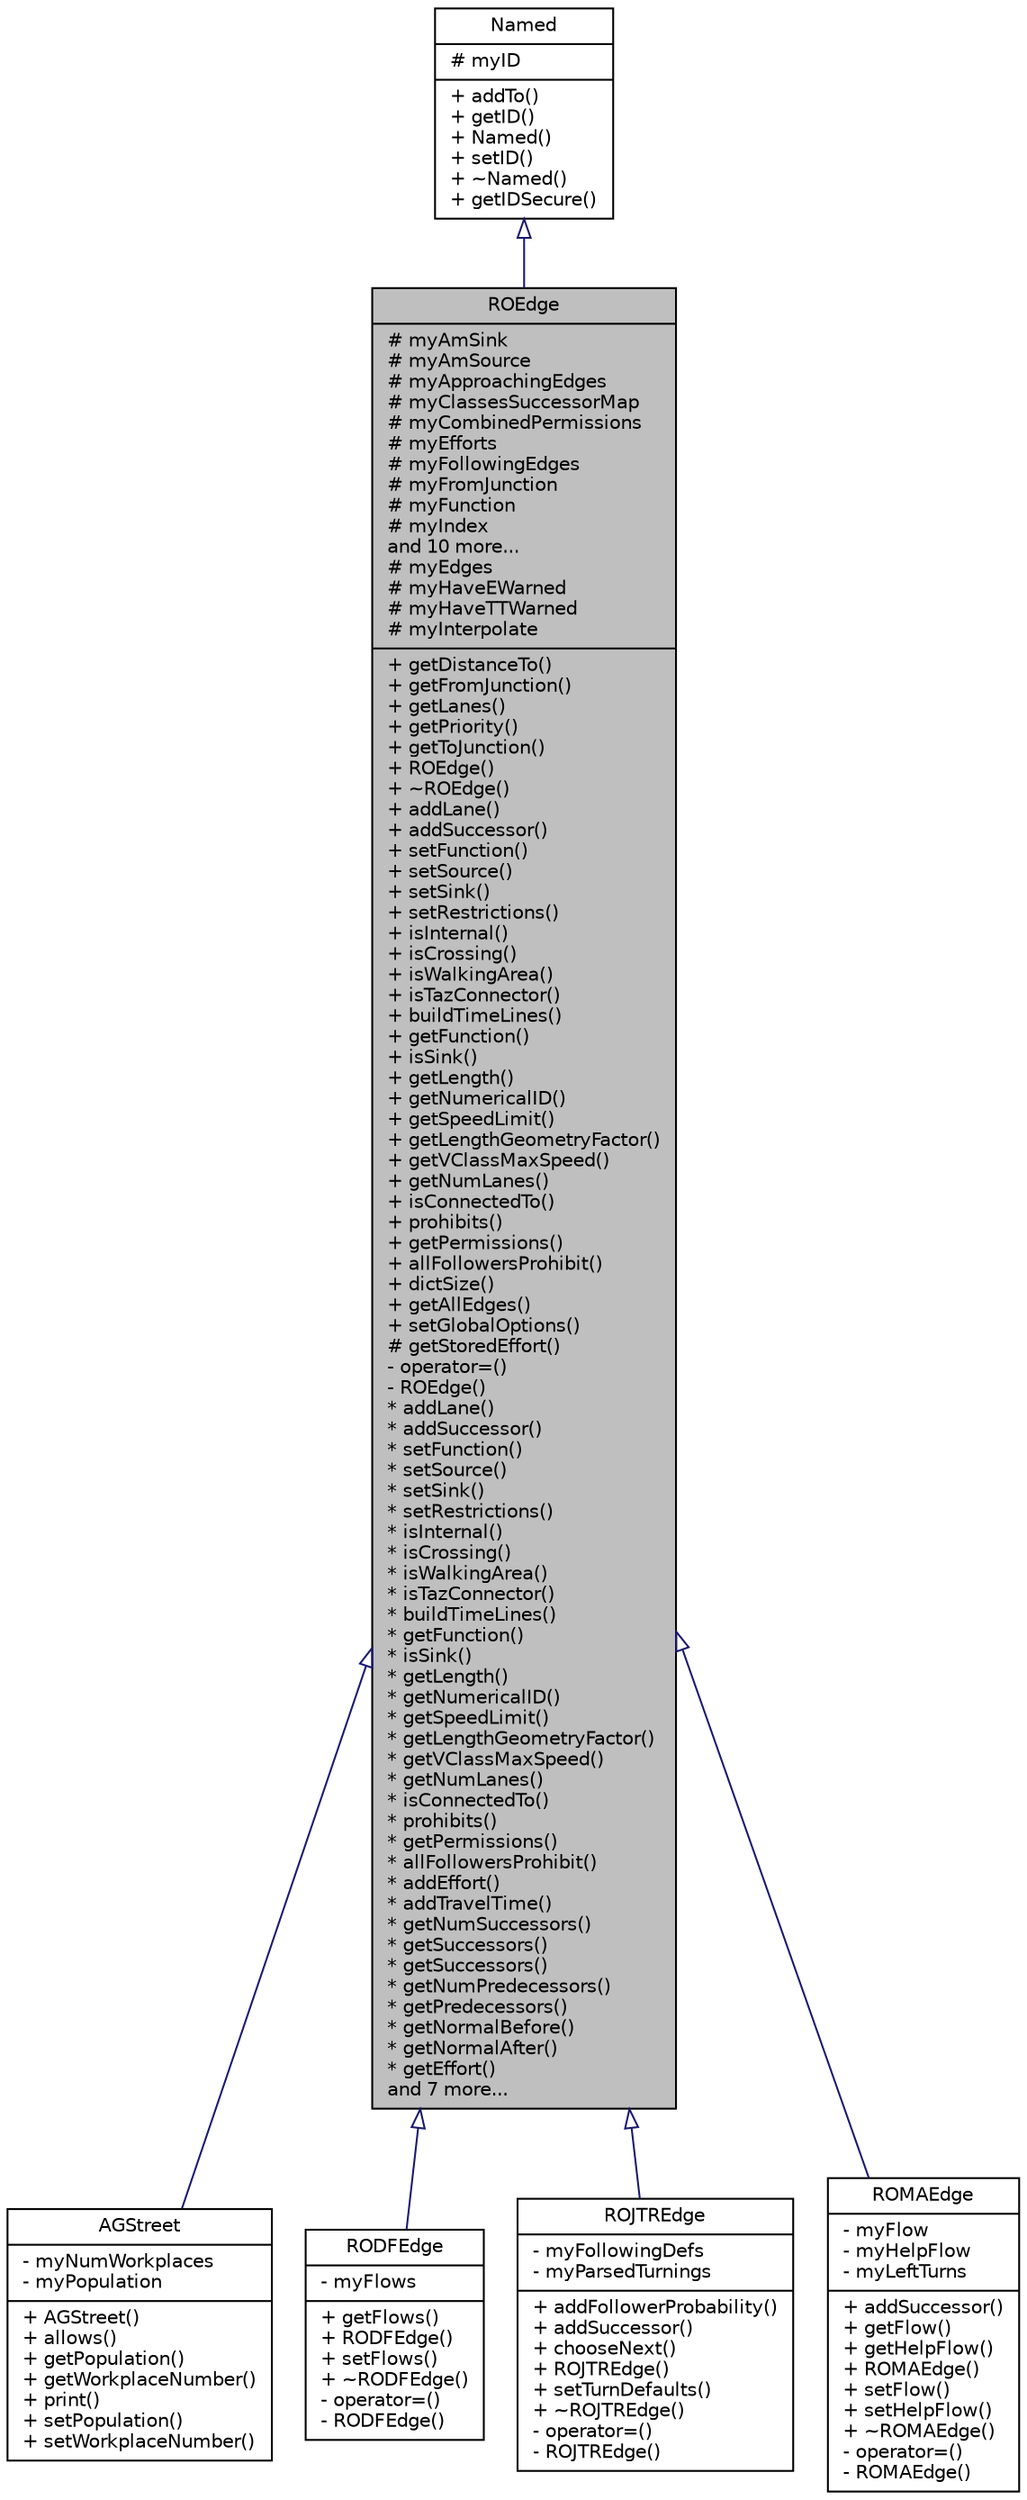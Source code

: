 digraph "ROEdge"
{
  edge [fontname="Helvetica",fontsize="10",labelfontname="Helvetica",labelfontsize="10"];
  node [fontname="Helvetica",fontsize="10",shape=record];
  Node0 [label="{ROEdge\n|# myAmSink\l# myAmSource\l# myApproachingEdges\l# myClassesSuccessorMap\l# myCombinedPermissions\l# myEfforts\l# myFollowingEdges\l# myFromJunction\l# myFunction\l# myIndex\land 10 more...\l# myEdges\l# myHaveEWarned\l# myHaveTTWarned\l# myInterpolate\l|+ getDistanceTo()\l+ getFromJunction()\l+ getLanes()\l+ getPriority()\l+ getToJunction()\l+ ROEdge()\l+ ~ROEdge()\l+ addLane()\l+ addSuccessor()\l+ setFunction()\l+ setSource()\l+ setSink()\l+ setRestrictions()\l+ isInternal()\l+ isCrossing()\l+ isWalkingArea()\l+ isTazConnector()\l+ buildTimeLines()\l+ getFunction()\l+ isSink()\l+ getLength()\l+ getNumericalID()\l+ getSpeedLimit()\l+ getLengthGeometryFactor()\l+ getVClassMaxSpeed()\l+ getNumLanes()\l+ isConnectedTo()\l+ prohibits()\l+ getPermissions()\l+ allFollowersProhibit()\l+ dictSize()\l+ getAllEdges()\l+ setGlobalOptions()\l# getStoredEffort()\l- operator=()\l- ROEdge()\l* addLane()\l* addSuccessor()\l* setFunction()\l* setSource()\l* setSink()\l* setRestrictions()\l* isInternal()\l* isCrossing()\l* isWalkingArea()\l* isTazConnector()\l* buildTimeLines()\l* getFunction()\l* isSink()\l* getLength()\l* getNumericalID()\l* getSpeedLimit()\l* getLengthGeometryFactor()\l* getVClassMaxSpeed()\l* getNumLanes()\l* isConnectedTo()\l* prohibits()\l* getPermissions()\l* allFollowersProhibit()\l* addEffort()\l* addTravelTime()\l* getNumSuccessors()\l* getSuccessors()\l* getSuccessors()\l* getNumPredecessors()\l* getPredecessors()\l* getNormalBefore()\l* getNormalAfter()\l* getEffort()\land 7 more...\l}",height=0.2,width=0.4,color="black", fillcolor="grey75", style="filled", fontcolor="black"];
  Node1 -> Node0 [dir="back",color="midnightblue",fontsize="10",style="solid",arrowtail="onormal",fontname="Helvetica"];
  Node1 [label="{Named\n|# myID\l|+ addTo()\l+ getID()\l+ Named()\l+ setID()\l+ ~Named()\l+ getIDSecure()\l}",height=0.2,width=0.4,color="black", fillcolor="white", style="filled",URL="$d5/dbf/class_named.html",tooltip="Base class for objects which have an id. "];
  Node0 -> Node2 [dir="back",color="midnightblue",fontsize="10",style="solid",arrowtail="onormal",fontname="Helvetica"];
  Node2 [label="{AGStreet\n|- myNumWorkplaces\l- myPopulation\l|+ AGStreet()\l+ allows()\l+ getPopulation()\l+ getWorkplaceNumber()\l+ print()\l+ setPopulation()\l+ setWorkplaceNumber()\l}",height=0.2,width=0.4,color="black", fillcolor="white", style="filled",URL="$d1/d9d/class_a_g_street.html",tooltip="A model of the street in the city. "];
  Node0 -> Node3 [dir="back",color="midnightblue",fontsize="10",style="solid",arrowtail="onormal",fontname="Helvetica"];
  Node3 [label="{RODFEdge\n|- myFlows\l|+ getFlows()\l+ RODFEdge()\l+ setFlows()\l+ ~RODFEdge()\l- operator=()\l- RODFEdge()\l}",height=0.2,width=0.4,color="black", fillcolor="white", style="filled",URL="$d8/d77/class_r_o_d_f_edge.html"];
  Node0 -> Node4 [dir="back",color="midnightblue",fontsize="10",style="solid",arrowtail="onormal",fontname="Helvetica"];
  Node4 [label="{ROJTREdge\n|- myFollowingDefs\l- myParsedTurnings\l|+ addFollowerProbability()\l+ addSuccessor()\l+ chooseNext()\l+ ROJTREdge()\l+ setTurnDefaults()\l+ ~ROJTREdge()\l- operator=()\l- ROJTREdge()\l}",height=0.2,width=0.4,color="black", fillcolor="white", style="filled",URL="$de/dc2/class_r_o_j_t_r_edge.html",tooltip="An edge the jtr-router may route through. "];
  Node0 -> Node5 [dir="back",color="midnightblue",fontsize="10",style="solid",arrowtail="onormal",fontname="Helvetica"];
  Node5 [label="{ROMAEdge\n|- myFlow\l- myHelpFlow\l- myLeftTurns\l|+ addSuccessor()\l+ getFlow()\l+ getHelpFlow()\l+ ROMAEdge()\l+ setFlow()\l+ setHelpFlow()\l+ ~ROMAEdge()\l- operator=()\l- ROMAEdge()\l}",height=0.2,width=0.4,color="black", fillcolor="white", style="filled",URL="$da/d46/class_r_o_m_a_edge.html",tooltip="A basic edge for routing applications. "];
}
